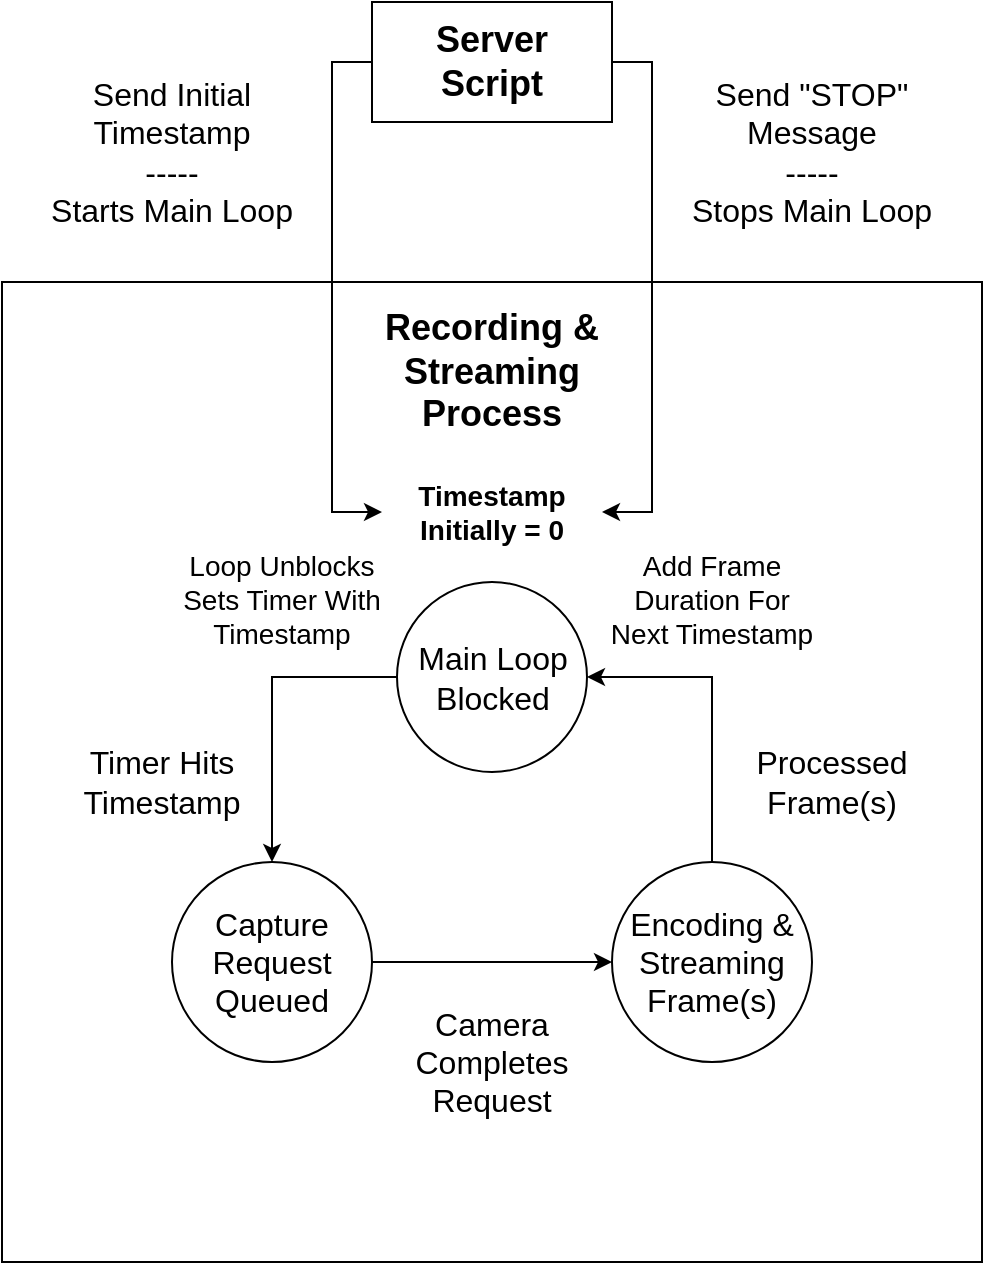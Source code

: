 <mxfile version="24.9.2">
  <diagram id="C5RBs43oDa-KdzZeNtuy" name="Page-1">
    <mxGraphModel dx="2074" dy="1095" grid="1" gridSize="10" guides="1" tooltips="1" connect="1" arrows="1" fold="1" page="1" pageScale="1" pageWidth="827" pageHeight="1169" math="0" shadow="0">
      <root>
        <mxCell id="WIyWlLk6GJQsqaUBKTNV-0" />
        <mxCell id="WIyWlLk6GJQsqaUBKTNV-1" parent="WIyWlLk6GJQsqaUBKTNV-0" />
        <mxCell id="X30akBvRf-ldmYgeMi9u-0" value="&lt;font style=&quot;font-size: 18px;&quot;&gt;&lt;b&gt;Server&lt;/b&gt;&lt;/font&gt;&lt;div&gt;&lt;font style=&quot;font-size: 18px;&quot;&gt;&lt;b&gt;Script&lt;/b&gt;&lt;/font&gt;&lt;/div&gt;" style="whiteSpace=wrap;html=1;" vertex="1" parent="WIyWlLk6GJQsqaUBKTNV-1">
          <mxGeometry x="340" y="260" width="120" height="60" as="geometry" />
        </mxCell>
        <mxCell id="X30akBvRf-ldmYgeMi9u-3" value="" style="whiteSpace=wrap;html=1;aspect=fixed;" vertex="1" parent="WIyWlLk6GJQsqaUBKTNV-1">
          <mxGeometry x="155" y="400" width="490" height="490" as="geometry" />
        </mxCell>
        <mxCell id="X30akBvRf-ldmYgeMi9u-13" style="edgeStyle=orthogonalEdgeStyle;rounded=0;orthogonalLoop=1;jettySize=auto;html=1;exitX=0;exitY=0.5;exitDx=0;exitDy=0;entryX=0.5;entryY=0;entryDx=0;entryDy=0;" edge="1" parent="WIyWlLk6GJQsqaUBKTNV-1" source="X30akBvRf-ldmYgeMi9u-4" target="X30akBvRf-ldmYgeMi9u-6">
          <mxGeometry relative="1" as="geometry" />
        </mxCell>
        <mxCell id="X30akBvRf-ldmYgeMi9u-4" value="&lt;font size=&quot;3&quot;&gt;Main Loop&lt;/font&gt;&lt;div&gt;&lt;font size=&quot;3&quot;&gt;Blocked&lt;/font&gt;&lt;/div&gt;" style="ellipse;whiteSpace=wrap;html=1;aspect=fixed;" vertex="1" parent="WIyWlLk6GJQsqaUBKTNV-1">
          <mxGeometry x="352.5" y="550" width="95" height="95" as="geometry" />
        </mxCell>
        <mxCell id="X30akBvRf-ldmYgeMi9u-14" style="edgeStyle=orthogonalEdgeStyle;rounded=0;orthogonalLoop=1;jettySize=auto;html=1;exitX=0.5;exitY=0;exitDx=0;exitDy=0;entryX=1;entryY=0.5;entryDx=0;entryDy=0;" edge="1" parent="WIyWlLk6GJQsqaUBKTNV-1" source="X30akBvRf-ldmYgeMi9u-5" target="X30akBvRf-ldmYgeMi9u-4">
          <mxGeometry relative="1" as="geometry" />
        </mxCell>
        <mxCell id="X30akBvRf-ldmYgeMi9u-5" value="&lt;font size=&quot;3&quot;&gt;Encoding &amp;amp;&lt;/font&gt;&lt;div&gt;&lt;font size=&quot;3&quot;&gt;Streaming&lt;/font&gt;&lt;/div&gt;&lt;div&gt;&lt;font size=&quot;3&quot;&gt;Frame(s)&lt;/font&gt;&lt;/div&gt;" style="ellipse;whiteSpace=wrap;html=1;aspect=fixed;" vertex="1" parent="WIyWlLk6GJQsqaUBKTNV-1">
          <mxGeometry x="460" y="690" width="100" height="100" as="geometry" />
        </mxCell>
        <mxCell id="X30akBvRf-ldmYgeMi9u-10" style="edgeStyle=orthogonalEdgeStyle;rounded=0;orthogonalLoop=1;jettySize=auto;html=1;exitX=1;exitY=0.5;exitDx=0;exitDy=0;entryX=0;entryY=0.5;entryDx=0;entryDy=0;" edge="1" parent="WIyWlLk6GJQsqaUBKTNV-1" source="X30akBvRf-ldmYgeMi9u-6" target="X30akBvRf-ldmYgeMi9u-5">
          <mxGeometry relative="1" as="geometry" />
        </mxCell>
        <mxCell id="X30akBvRf-ldmYgeMi9u-6" value="&lt;font size=&quot;3&quot;&gt;Capture&lt;/font&gt;&lt;div&gt;&lt;font size=&quot;3&quot;&gt;Request&lt;/font&gt;&lt;/div&gt;&lt;div&gt;&lt;font size=&quot;3&quot;&gt;Queued&lt;/font&gt;&lt;/div&gt;" style="ellipse;whiteSpace=wrap;html=1;aspect=fixed;" vertex="1" parent="WIyWlLk6GJQsqaUBKTNV-1">
          <mxGeometry x="240" y="690" width="100" height="100" as="geometry" />
        </mxCell>
        <mxCell id="X30akBvRf-ldmYgeMi9u-8" value="&lt;font size=&quot;3&quot;&gt;Timer Hits&lt;/font&gt;&lt;div&gt;&lt;font size=&quot;3&quot;&gt;Timestamp&lt;/font&gt;&lt;/div&gt;" style="text;html=1;align=center;verticalAlign=middle;whiteSpace=wrap;rounded=0;" vertex="1" parent="WIyWlLk6GJQsqaUBKTNV-1">
          <mxGeometry x="180" y="630" width="110" height="40" as="geometry" />
        </mxCell>
        <mxCell id="X30akBvRf-ldmYgeMi9u-11" value="&lt;font size=&quot;3&quot;&gt;Camera&lt;/font&gt;&lt;div&gt;&lt;font size=&quot;3&quot;&gt;Completes&lt;br&gt;Request&lt;/font&gt;&lt;/div&gt;" style="text;html=1;align=center;verticalAlign=middle;whiteSpace=wrap;rounded=0;" vertex="1" parent="WIyWlLk6GJQsqaUBKTNV-1">
          <mxGeometry x="355" y="760" width="90" height="60" as="geometry" />
        </mxCell>
        <mxCell id="X30akBvRf-ldmYgeMi9u-15" value="&lt;font size=&quot;3&quot;&gt;Processed&lt;/font&gt;&lt;div&gt;&lt;font size=&quot;3&quot;&gt;Frame(s)&lt;/font&gt;&lt;/div&gt;" style="text;html=1;align=center;verticalAlign=middle;whiteSpace=wrap;rounded=0;" vertex="1" parent="WIyWlLk6GJQsqaUBKTNV-1">
          <mxGeometry x="510" y="630" width="120" height="40" as="geometry" />
        </mxCell>
        <mxCell id="X30akBvRf-ldmYgeMi9u-17" value="&lt;font style=&quot;font-size: 14px;&quot;&gt;&lt;b style=&quot;&quot;&gt;Timestamp&lt;/b&gt;&lt;/font&gt;&lt;div&gt;&lt;font style=&quot;font-size: 14px;&quot;&gt;&lt;b style=&quot;&quot;&gt;Initially = 0&lt;/b&gt;&lt;/font&gt;&lt;/div&gt;" style="text;html=1;align=center;verticalAlign=middle;whiteSpace=wrap;rounded=0;" vertex="1" parent="WIyWlLk6GJQsqaUBKTNV-1">
          <mxGeometry x="345" y="480" width="110" height="70" as="geometry" />
        </mxCell>
        <mxCell id="X30akBvRf-ldmYgeMi9u-18" value="&lt;font style=&quot;font-size: 18px;&quot;&gt;&lt;b&gt;Recording &amp;amp;&lt;/b&gt;&lt;/font&gt;&lt;div&gt;&lt;font style=&quot;font-size: 18px;&quot;&gt;&lt;b&gt;Streaming&lt;br&gt;Process&lt;/b&gt;&lt;/font&gt;&lt;/div&gt;" style="text;html=1;align=center;verticalAlign=middle;whiteSpace=wrap;rounded=0;" vertex="1" parent="WIyWlLk6GJQsqaUBKTNV-1">
          <mxGeometry x="335" y="410" width="130" height="70" as="geometry" />
        </mxCell>
        <mxCell id="X30akBvRf-ldmYgeMi9u-1" style="edgeStyle=orthogonalEdgeStyle;rounded=0;orthogonalLoop=1;jettySize=auto;html=1;exitX=0;exitY=0.5;exitDx=0;exitDy=0;entryX=0;entryY=0.5;entryDx=0;entryDy=0;" edge="1" parent="WIyWlLk6GJQsqaUBKTNV-1" source="X30akBvRf-ldmYgeMi9u-0" target="X30akBvRf-ldmYgeMi9u-17">
          <mxGeometry relative="1" as="geometry">
            <mxPoint x="280" y="400" as="targetPoint" />
          </mxGeometry>
        </mxCell>
        <mxCell id="X30akBvRf-ldmYgeMi9u-2" style="edgeStyle=orthogonalEdgeStyle;rounded=0;orthogonalLoop=1;jettySize=auto;html=1;exitX=1;exitY=0.5;exitDx=0;exitDy=0;entryX=1;entryY=0.5;entryDx=0;entryDy=0;" edge="1" parent="WIyWlLk6GJQsqaUBKTNV-1" source="X30akBvRf-ldmYgeMi9u-0" target="X30akBvRf-ldmYgeMi9u-17">
          <mxGeometry relative="1" as="geometry">
            <mxPoint x="520" y="400" as="targetPoint" />
          </mxGeometry>
        </mxCell>
        <mxCell id="X30akBvRf-ldmYgeMi9u-19" value="&lt;font size=&quot;3&quot;&gt;Send Initial Timestamp&lt;/font&gt;&lt;div&gt;&lt;font size=&quot;3&quot;&gt;-----&lt;/font&gt;&lt;/div&gt;&lt;div&gt;&lt;font size=&quot;3&quot;&gt;Starts Main Loop&lt;/font&gt;&lt;/div&gt;" style="text;html=1;align=center;verticalAlign=middle;whiteSpace=wrap;rounded=0;" vertex="1" parent="WIyWlLk6GJQsqaUBKTNV-1">
          <mxGeometry x="160" y="270" width="160" height="130" as="geometry" />
        </mxCell>
        <mxCell id="X30akBvRf-ldmYgeMi9u-20" value="&lt;font size=&quot;3&quot;&gt;Send &quot;STOP&quot; Message&lt;/font&gt;&lt;div&gt;&lt;font size=&quot;3&quot;&gt;-----&lt;/font&gt;&lt;/div&gt;&lt;div&gt;&lt;font size=&quot;3&quot;&gt;Stops Main Loop&lt;/font&gt;&lt;/div&gt;" style="text;html=1;align=center;verticalAlign=middle;whiteSpace=wrap;rounded=0;" vertex="1" parent="WIyWlLk6GJQsqaUBKTNV-1">
          <mxGeometry x="480" y="270" width="160" height="130" as="geometry" />
        </mxCell>
        <mxCell id="X30akBvRf-ldmYgeMi9u-21" value="&lt;span style=&quot;font-size: 14px;&quot;&gt;Add Frame Duration For&lt;/span&gt;&lt;div&gt;&lt;span style=&quot;font-size: 14px;&quot;&gt;Next Timestamp&lt;/span&gt;&lt;/div&gt;" style="text;html=1;align=center;verticalAlign=middle;whiteSpace=wrap;rounded=0;" vertex="1" parent="WIyWlLk6GJQsqaUBKTNV-1">
          <mxGeometry x="450" y="540" width="120" height="37.5" as="geometry" />
        </mxCell>
        <mxCell id="X30akBvRf-ldmYgeMi9u-24" value="&lt;span style=&quot;font-size: 14px;&quot;&gt;Loop Unblocks&lt;/span&gt;&lt;div&gt;&lt;span style=&quot;font-size: 14px;&quot;&gt;Sets Timer With&lt;/span&gt;&lt;/div&gt;&lt;div&gt;&lt;span style=&quot;font-size: 14px;&quot;&gt;Timestamp&lt;/span&gt;&lt;/div&gt;" style="text;html=1;align=center;verticalAlign=middle;whiteSpace=wrap;rounded=0;" vertex="1" parent="WIyWlLk6GJQsqaUBKTNV-1">
          <mxGeometry x="240" y="523.75" width="110" height="70" as="geometry" />
        </mxCell>
      </root>
    </mxGraphModel>
  </diagram>
</mxfile>
